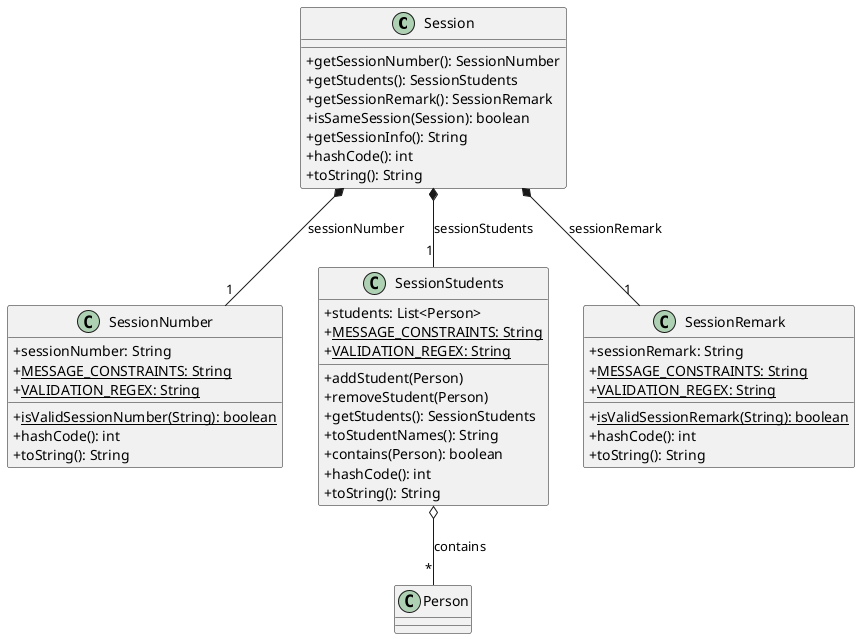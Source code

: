 @startuml Session
skinparam classAttributeIconSize 0

class Session {
  + getSessionNumber(): SessionNumber
  + getStudents(): SessionStudents
  + getSessionRemark(): SessionRemark
  + isSameSession(Session): boolean
  + getSessionInfo(): String
  + hashCode(): int
  + toString(): String
}

class SessionNumber {
  + sessionNumber: String
  + <u>MESSAGE_CONSTRAINTS: String
  + <u>VALIDATION_REGEX: String
  + <u>isValidSessionNumber(String): boolean
  + hashCode(): int
  + toString(): String
}

class SessionStudents {
  + students: List<Person>
  + <u>MESSAGE_CONSTRAINTS: String
  + <u>VALIDATION_REGEX: String
  + addStudent(Person)
  + removeStudent(Person)
  + getStudents(): SessionStudents
  + toStudentNames(): String
  + contains(Person): boolean
  + hashCode(): int
  + toString(): String
}

class SessionRemark {
  + sessionRemark: String
  + <u>MESSAGE_CONSTRAINTS: String
  + <u>VALIDATION_REGEX: String
  + <u>isValidSessionRemark(String): boolean
  + hashCode(): int
  + toString(): String
}

class Person {
}

Session *-- "1" SessionNumber: sessionNumber
Session *-- "1" SessionStudents: sessionStudents
Session *-- "1" SessionRemark: sessionRemark
SessionStudents o-- "*" Person: contains

@enduml
